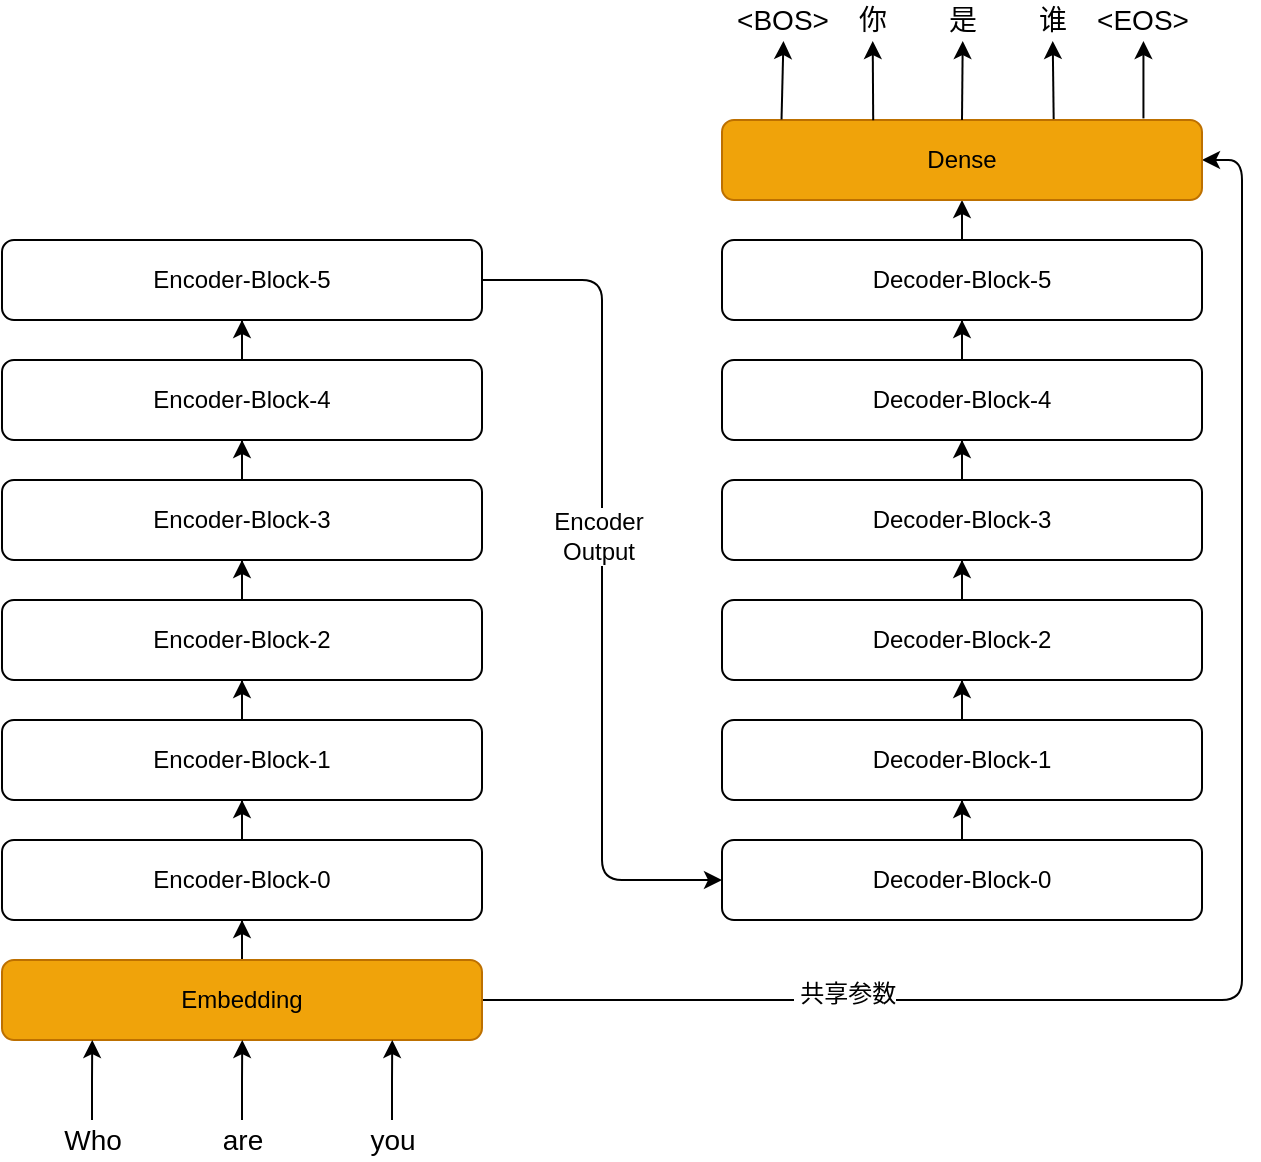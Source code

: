<mxfile version="17.4.2" type="device"><diagram id="QIdfihZJJjG3bW9kCFv8" name="第 1 页"><mxGraphModel dx="1232" dy="892" grid="1" gridSize="10" guides="1" tooltips="1" connect="1" arrows="1" fold="1" page="1" pageScale="1" pageWidth="827" pageHeight="1169" math="0" shadow="0"><root><mxCell id="0"/><mxCell id="1" parent="0"/><mxCell id="5HrbI9dztyU9NHlrKZ1n-38" value="" style="edgeStyle=orthogonalEdgeStyle;rounded=0;orthogonalLoop=1;jettySize=auto;html=1;fontSize=14;" edge="1" parent="1" source="5HrbI9dztyU9NHlrKZ1n-1" target="5HrbI9dztyU9NHlrKZ1n-2"><mxGeometry relative="1" as="geometry"/></mxCell><mxCell id="5HrbI9dztyU9NHlrKZ1n-79" style="edgeStyle=orthogonalEdgeStyle;curved=0;rounded=1;sketch=0;orthogonalLoop=1;jettySize=auto;html=1;entryX=1;entryY=0.5;entryDx=0;entryDy=0;fontSize=12;" edge="1" parent="1" source="5HrbI9dztyU9NHlrKZ1n-1" target="5HrbI9dztyU9NHlrKZ1n-63"><mxGeometry relative="1" as="geometry"/></mxCell><mxCell id="5HrbI9dztyU9NHlrKZ1n-80" value="&amp;nbsp;共享参数" style="edgeLabel;html=1;align=center;verticalAlign=middle;resizable=0;points=[];fontSize=12;" vertex="1" connectable="0" parent="5HrbI9dztyU9NHlrKZ1n-79"><mxGeometry x="-0.559" y="3" relative="1" as="geometry"><mxPoint as="offset"/></mxGeometry></mxCell><mxCell id="5HrbI9dztyU9NHlrKZ1n-1" value="Embedding" style="rounded=1;whiteSpace=wrap;html=1;fillColor=#f0a30a;strokeColor=#BD7000;fontColor=#000000;" vertex="1" parent="1"><mxGeometry x="40" y="680" width="240" height="40" as="geometry"/></mxCell><mxCell id="5HrbI9dztyU9NHlrKZ1n-40" value="" style="edgeStyle=orthogonalEdgeStyle;rounded=0;orthogonalLoop=1;jettySize=auto;html=1;fontSize=14;" edge="1" parent="1" source="5HrbI9dztyU9NHlrKZ1n-2" target="5HrbI9dztyU9NHlrKZ1n-39"><mxGeometry relative="1" as="geometry"/></mxCell><mxCell id="5HrbI9dztyU9NHlrKZ1n-2" value="Encoder-Block-0" style="rounded=1;whiteSpace=wrap;html=1;" vertex="1" parent="1"><mxGeometry x="40" y="620" width="240" height="40" as="geometry"/></mxCell><mxCell id="5HrbI9dztyU9NHlrKZ1n-11" style="edgeStyle=orthogonalEdgeStyle;rounded=0;orthogonalLoop=1;jettySize=auto;html=1;entryX=0.188;entryY=1;entryDx=0;entryDy=0;entryPerimeter=0;fontSize=24;" edge="1" parent="1" source="5HrbI9dztyU9NHlrKZ1n-9" target="5HrbI9dztyU9NHlrKZ1n-1"><mxGeometry relative="1" as="geometry"/></mxCell><mxCell id="5HrbI9dztyU9NHlrKZ1n-9" value="&lt;font style=&quot;font-size: 14px&quot;&gt;Who&lt;/font&gt;" style="text;html=1;align=center;verticalAlign=middle;resizable=0;points=[];autosize=1;strokeColor=none;fillColor=none;" vertex="1" parent="1"><mxGeometry x="65" y="760" width="40" height="20" as="geometry"/></mxCell><mxCell id="5HrbI9dztyU9NHlrKZ1n-12" style="edgeStyle=orthogonalEdgeStyle;rounded=0;orthogonalLoop=1;jettySize=auto;html=1;entryX=0.188;entryY=1;entryDx=0;entryDy=0;entryPerimeter=0;fontSize=24;" edge="1" parent="1" source="5HrbI9dztyU9NHlrKZ1n-13"><mxGeometry relative="1" as="geometry"><mxPoint x="160.12" y="720" as="targetPoint"/></mxGeometry></mxCell><mxCell id="5HrbI9dztyU9NHlrKZ1n-13" value="&lt;font style=&quot;font-size: 14px&quot;&gt;are&lt;/font&gt;" style="text;html=1;align=center;verticalAlign=middle;resizable=0;points=[];autosize=1;strokeColor=none;fillColor=none;" vertex="1" parent="1"><mxGeometry x="140" y="760" width="40" height="20" as="geometry"/></mxCell><mxCell id="5HrbI9dztyU9NHlrKZ1n-18" style="edgeStyle=orthogonalEdgeStyle;rounded=0;orthogonalLoop=1;jettySize=auto;html=1;entryX=0.188;entryY=1;entryDx=0;entryDy=0;entryPerimeter=0;fontSize=24;" edge="1" source="5HrbI9dztyU9NHlrKZ1n-19" parent="1"><mxGeometry relative="1" as="geometry"><mxPoint x="235.12" y="720" as="targetPoint"/></mxGeometry></mxCell><mxCell id="5HrbI9dztyU9NHlrKZ1n-19" value="&lt;font style=&quot;font-size: 14px&quot;&gt;you&lt;/font&gt;" style="text;html=1;align=center;verticalAlign=middle;resizable=0;points=[];autosize=1;strokeColor=none;fillColor=none;" vertex="1" parent="1"><mxGeometry x="215" y="760" width="40" height="20" as="geometry"/></mxCell><mxCell id="5HrbI9dztyU9NHlrKZ1n-42" value="" style="edgeStyle=orthogonalEdgeStyle;rounded=0;orthogonalLoop=1;jettySize=auto;html=1;fontSize=14;" edge="1" parent="1" source="5HrbI9dztyU9NHlrKZ1n-39" target="5HrbI9dztyU9NHlrKZ1n-41"><mxGeometry relative="1" as="geometry"/></mxCell><mxCell id="5HrbI9dztyU9NHlrKZ1n-39" value="Encoder-Block-1" style="rounded=1;whiteSpace=wrap;html=1;" vertex="1" parent="1"><mxGeometry x="40" y="560" width="240" height="40" as="geometry"/></mxCell><mxCell id="5HrbI9dztyU9NHlrKZ1n-44" value="" style="edgeStyle=orthogonalEdgeStyle;rounded=0;orthogonalLoop=1;jettySize=auto;html=1;fontSize=14;" edge="1" parent="1" source="5HrbI9dztyU9NHlrKZ1n-41" target="5HrbI9dztyU9NHlrKZ1n-43"><mxGeometry relative="1" as="geometry"/></mxCell><mxCell id="5HrbI9dztyU9NHlrKZ1n-41" value="Encoder-Block-2" style="rounded=1;whiteSpace=wrap;html=1;" vertex="1" parent="1"><mxGeometry x="40" y="500" width="240" height="40" as="geometry"/></mxCell><mxCell id="5HrbI9dztyU9NHlrKZ1n-46" value="" style="edgeStyle=orthogonalEdgeStyle;rounded=0;orthogonalLoop=1;jettySize=auto;html=1;fontSize=14;" edge="1" parent="1" source="5HrbI9dztyU9NHlrKZ1n-43" target="5HrbI9dztyU9NHlrKZ1n-45"><mxGeometry relative="1" as="geometry"/></mxCell><mxCell id="5HrbI9dztyU9NHlrKZ1n-43" value="Encoder-Block-3" style="rounded=1;whiteSpace=wrap;html=1;" vertex="1" parent="1"><mxGeometry x="40" y="440" width="240" height="40" as="geometry"/></mxCell><mxCell id="5HrbI9dztyU9NHlrKZ1n-48" value="" style="edgeStyle=orthogonalEdgeStyle;rounded=0;orthogonalLoop=1;jettySize=auto;html=1;fontSize=14;" edge="1" parent="1" source="5HrbI9dztyU9NHlrKZ1n-45" target="5HrbI9dztyU9NHlrKZ1n-47"><mxGeometry relative="1" as="geometry"/></mxCell><mxCell id="5HrbI9dztyU9NHlrKZ1n-45" value="Encoder-Block-4" style="rounded=1;whiteSpace=wrap;html=1;" vertex="1" parent="1"><mxGeometry x="40" y="380" width="240" height="40" as="geometry"/></mxCell><mxCell id="5HrbI9dztyU9NHlrKZ1n-61" style="edgeStyle=orthogonalEdgeStyle;curved=0;rounded=1;sketch=0;orthogonalLoop=1;jettySize=auto;html=1;entryX=0;entryY=0.5;entryDx=0;entryDy=0;" edge="1" parent="1" source="5HrbI9dztyU9NHlrKZ1n-47" target="5HrbI9dztyU9NHlrKZ1n-50"><mxGeometry relative="1" as="geometry"/></mxCell><mxCell id="5HrbI9dztyU9NHlrKZ1n-62" value="Encoder&lt;br style=&quot;font-size: 12px;&quot;&gt;Output" style="edgeLabel;html=1;align=center;verticalAlign=middle;resizable=0;points=[];fontSize=12;" vertex="1" connectable="0" parent="5HrbI9dztyU9NHlrKZ1n-61"><mxGeometry x="-0.105" y="-2" relative="1" as="geometry"><mxPoint as="offset"/></mxGeometry></mxCell><mxCell id="5HrbI9dztyU9NHlrKZ1n-47" value="Encoder-Block-5" style="rounded=1;whiteSpace=wrap;html=1;" vertex="1" parent="1"><mxGeometry x="40" y="320" width="240" height="40" as="geometry"/></mxCell><mxCell id="5HrbI9dztyU9NHlrKZ1n-49" value="" style="edgeStyle=orthogonalEdgeStyle;rounded=0;orthogonalLoop=1;jettySize=auto;html=1;fontSize=14;" edge="1" parent="1" source="5HrbI9dztyU9NHlrKZ1n-50" target="5HrbI9dztyU9NHlrKZ1n-52"><mxGeometry relative="1" as="geometry"/></mxCell><mxCell id="5HrbI9dztyU9NHlrKZ1n-50" value="Decoder-Block-0" style="rounded=1;whiteSpace=wrap;html=1;" vertex="1" parent="1"><mxGeometry x="400" y="620" width="240" height="40" as="geometry"/></mxCell><mxCell id="5HrbI9dztyU9NHlrKZ1n-51" value="" style="edgeStyle=orthogonalEdgeStyle;rounded=0;orthogonalLoop=1;jettySize=auto;html=1;fontSize=14;" edge="1" parent="1" source="5HrbI9dztyU9NHlrKZ1n-52" target="5HrbI9dztyU9NHlrKZ1n-54"><mxGeometry relative="1" as="geometry"/></mxCell><mxCell id="5HrbI9dztyU9NHlrKZ1n-52" value="Decoder-Block-1" style="rounded=1;whiteSpace=wrap;html=1;" vertex="1" parent="1"><mxGeometry x="400" y="560" width="240" height="40" as="geometry"/></mxCell><mxCell id="5HrbI9dztyU9NHlrKZ1n-53" value="" style="edgeStyle=orthogonalEdgeStyle;rounded=0;orthogonalLoop=1;jettySize=auto;html=1;fontSize=14;" edge="1" parent="1" source="5HrbI9dztyU9NHlrKZ1n-54" target="5HrbI9dztyU9NHlrKZ1n-56"><mxGeometry relative="1" as="geometry"/></mxCell><mxCell id="5HrbI9dztyU9NHlrKZ1n-54" value="Decoder-Block-2" style="rounded=1;whiteSpace=wrap;html=1;" vertex="1" parent="1"><mxGeometry x="400" y="500" width="240" height="40" as="geometry"/></mxCell><mxCell id="5HrbI9dztyU9NHlrKZ1n-55" value="" style="edgeStyle=orthogonalEdgeStyle;rounded=0;orthogonalLoop=1;jettySize=auto;html=1;fontSize=14;" edge="1" parent="1" source="5HrbI9dztyU9NHlrKZ1n-56" target="5HrbI9dztyU9NHlrKZ1n-58"><mxGeometry relative="1" as="geometry"/></mxCell><mxCell id="5HrbI9dztyU9NHlrKZ1n-56" value="Decoder-Block-3" style="rounded=1;whiteSpace=wrap;html=1;" vertex="1" parent="1"><mxGeometry x="400" y="440" width="240" height="40" as="geometry"/></mxCell><mxCell id="5HrbI9dztyU9NHlrKZ1n-57" value="" style="edgeStyle=orthogonalEdgeStyle;rounded=0;orthogonalLoop=1;jettySize=auto;html=1;fontSize=14;" edge="1" parent="1" source="5HrbI9dztyU9NHlrKZ1n-58" target="5HrbI9dztyU9NHlrKZ1n-59"><mxGeometry relative="1" as="geometry"/></mxCell><mxCell id="5HrbI9dztyU9NHlrKZ1n-58" value="Decoder-Block-4" style="rounded=1;whiteSpace=wrap;html=1;" vertex="1" parent="1"><mxGeometry x="400" y="380" width="240" height="40" as="geometry"/></mxCell><mxCell id="5HrbI9dztyU9NHlrKZ1n-64" value="" style="edgeStyle=orthogonalEdgeStyle;curved=0;rounded=1;sketch=0;orthogonalLoop=1;jettySize=auto;html=1;fontSize=12;" edge="1" parent="1" source="5HrbI9dztyU9NHlrKZ1n-59" target="5HrbI9dztyU9NHlrKZ1n-63"><mxGeometry relative="1" as="geometry"/></mxCell><mxCell id="5HrbI9dztyU9NHlrKZ1n-59" value="Decoder-Block-5" style="rounded=1;whiteSpace=wrap;html=1;" vertex="1" parent="1"><mxGeometry x="400" y="320" width="240" height="40" as="geometry"/></mxCell><mxCell id="5HrbI9dztyU9NHlrKZ1n-63" value="Dense" style="rounded=1;whiteSpace=wrap;html=1;fillColor=#f0a30a;fontColor=#000000;strokeColor=#BD7000;" vertex="1" parent="1"><mxGeometry x="400" y="260" width="240" height="40" as="geometry"/></mxCell><mxCell id="5HrbI9dztyU9NHlrKZ1n-65" value="&lt;font style=&quot;font-size: 14px&quot;&gt;&amp;lt;BOS&amp;gt;&lt;/font&gt;" style="text;html=1;align=center;verticalAlign=middle;resizable=0;points=[];autosize=1;strokeColor=none;fillColor=none;" vertex="1" parent="1"><mxGeometry x="400" y="200" width="60" height="20" as="geometry"/></mxCell><mxCell id="5HrbI9dztyU9NHlrKZ1n-68" value="" style="endArrow=classic;html=1;rounded=1;sketch=0;fontSize=12;curved=0;entryX=0.512;entryY=1.025;entryDx=0;entryDy=0;entryPerimeter=0;exitX=0.124;exitY=-0.005;exitDx=0;exitDy=0;exitPerimeter=0;" edge="1" parent="1" source="5HrbI9dztyU9NHlrKZ1n-63" target="5HrbI9dztyU9NHlrKZ1n-65"><mxGeometry width="50" height="50" relative="1" as="geometry"><mxPoint x="310" y="270" as="sourcePoint"/><mxPoint x="380" y="210" as="targetPoint"/></mxGeometry></mxCell><mxCell id="5HrbI9dztyU9NHlrKZ1n-70" value="&lt;font style=&quot;font-size: 14px&quot;&gt;你&lt;/font&gt;" style="text;html=1;align=center;verticalAlign=middle;resizable=0;points=[];autosize=1;strokeColor=none;fillColor=none;" vertex="1" parent="1"><mxGeometry x="460" y="200" width="30" height="20" as="geometry"/></mxCell><mxCell id="5HrbI9dztyU9NHlrKZ1n-71" value="" style="endArrow=classic;html=1;rounded=1;sketch=0;fontSize=12;curved=0;entryX=0.512;entryY=1.025;entryDx=0;entryDy=0;entryPerimeter=0;exitX=0.315;exitY=0.002;exitDx=0;exitDy=0;exitPerimeter=0;" edge="1" parent="1" target="5HrbI9dztyU9NHlrKZ1n-70" source="5HrbI9dztyU9NHlrKZ1n-63"><mxGeometry width="50" height="50" relative="1" as="geometry"><mxPoint x="481.12" y="260.64" as="sourcePoint"/><mxPoint x="440" y="210" as="targetPoint"/></mxGeometry></mxCell><mxCell id="5HrbI9dztyU9NHlrKZ1n-72" value="&lt;font style=&quot;font-size: 14px&quot;&gt;是&lt;/font&gt;" style="text;html=1;align=center;verticalAlign=middle;resizable=0;points=[];autosize=1;strokeColor=none;fillColor=none;" vertex="1" parent="1"><mxGeometry x="505" y="200" width="30" height="20" as="geometry"/></mxCell><mxCell id="5HrbI9dztyU9NHlrKZ1n-73" value="" style="endArrow=classic;html=1;rounded=1;sketch=0;fontSize=12;curved=0;entryX=0.512;entryY=1.025;entryDx=0;entryDy=0;entryPerimeter=0;exitX=0.5;exitY=0;exitDx=0;exitDy=0;" edge="1" parent="1" target="5HrbI9dztyU9NHlrKZ1n-72" source="5HrbI9dztyU9NHlrKZ1n-63"><mxGeometry width="50" height="50" relative="1" as="geometry"><mxPoint x="526.12" y="260.64" as="sourcePoint"/><mxPoint x="485" y="210" as="targetPoint"/></mxGeometry></mxCell><mxCell id="5HrbI9dztyU9NHlrKZ1n-74" value="&lt;font style=&quot;font-size: 14px&quot;&gt;谁&lt;/font&gt;" style="text;html=1;align=center;verticalAlign=middle;resizable=0;points=[];autosize=1;strokeColor=none;fillColor=none;" vertex="1" parent="1"><mxGeometry x="550" y="200" width="30" height="20" as="geometry"/></mxCell><mxCell id="5HrbI9dztyU9NHlrKZ1n-75" value="" style="endArrow=classic;html=1;rounded=1;sketch=0;fontSize=12;curved=0;entryX=0.512;entryY=1.025;entryDx=0;entryDy=0;entryPerimeter=0;exitX=0.691;exitY=-0.011;exitDx=0;exitDy=0;exitPerimeter=0;" edge="1" parent="1" target="5HrbI9dztyU9NHlrKZ1n-74" source="5HrbI9dztyU9NHlrKZ1n-63"><mxGeometry width="50" height="50" relative="1" as="geometry"><mxPoint x="566.12" y="260.0" as="sourcePoint"/><mxPoint x="525" y="209.36" as="targetPoint"/></mxGeometry></mxCell><mxCell id="5HrbI9dztyU9NHlrKZ1n-76" value="&lt;font style=&quot;font-size: 14px&quot;&gt;&amp;lt;EOS&amp;gt;&lt;/font&gt;" style="text;html=1;align=center;verticalAlign=middle;resizable=0;points=[];autosize=1;strokeColor=none;fillColor=none;" vertex="1" parent="1"><mxGeometry x="580" y="200" width="60" height="20" as="geometry"/></mxCell><mxCell id="5HrbI9dztyU9NHlrKZ1n-77" value="" style="endArrow=classic;html=1;rounded=1;sketch=0;fontSize=12;curved=0;entryX=0.512;entryY=1.025;entryDx=0;entryDy=0;entryPerimeter=0;exitX=0.878;exitY=-0.02;exitDx=0;exitDy=0;exitPerimeter=0;" edge="1" parent="1" target="5HrbI9dztyU9NHlrKZ1n-76" source="5HrbI9dztyU9NHlrKZ1n-63"><mxGeometry width="50" height="50" relative="1" as="geometry"><mxPoint x="610" y="260" as="sourcePoint"/><mxPoint x="570" y="209.36" as="targetPoint"/></mxGeometry></mxCell></root></mxGraphModel></diagram></mxfile>